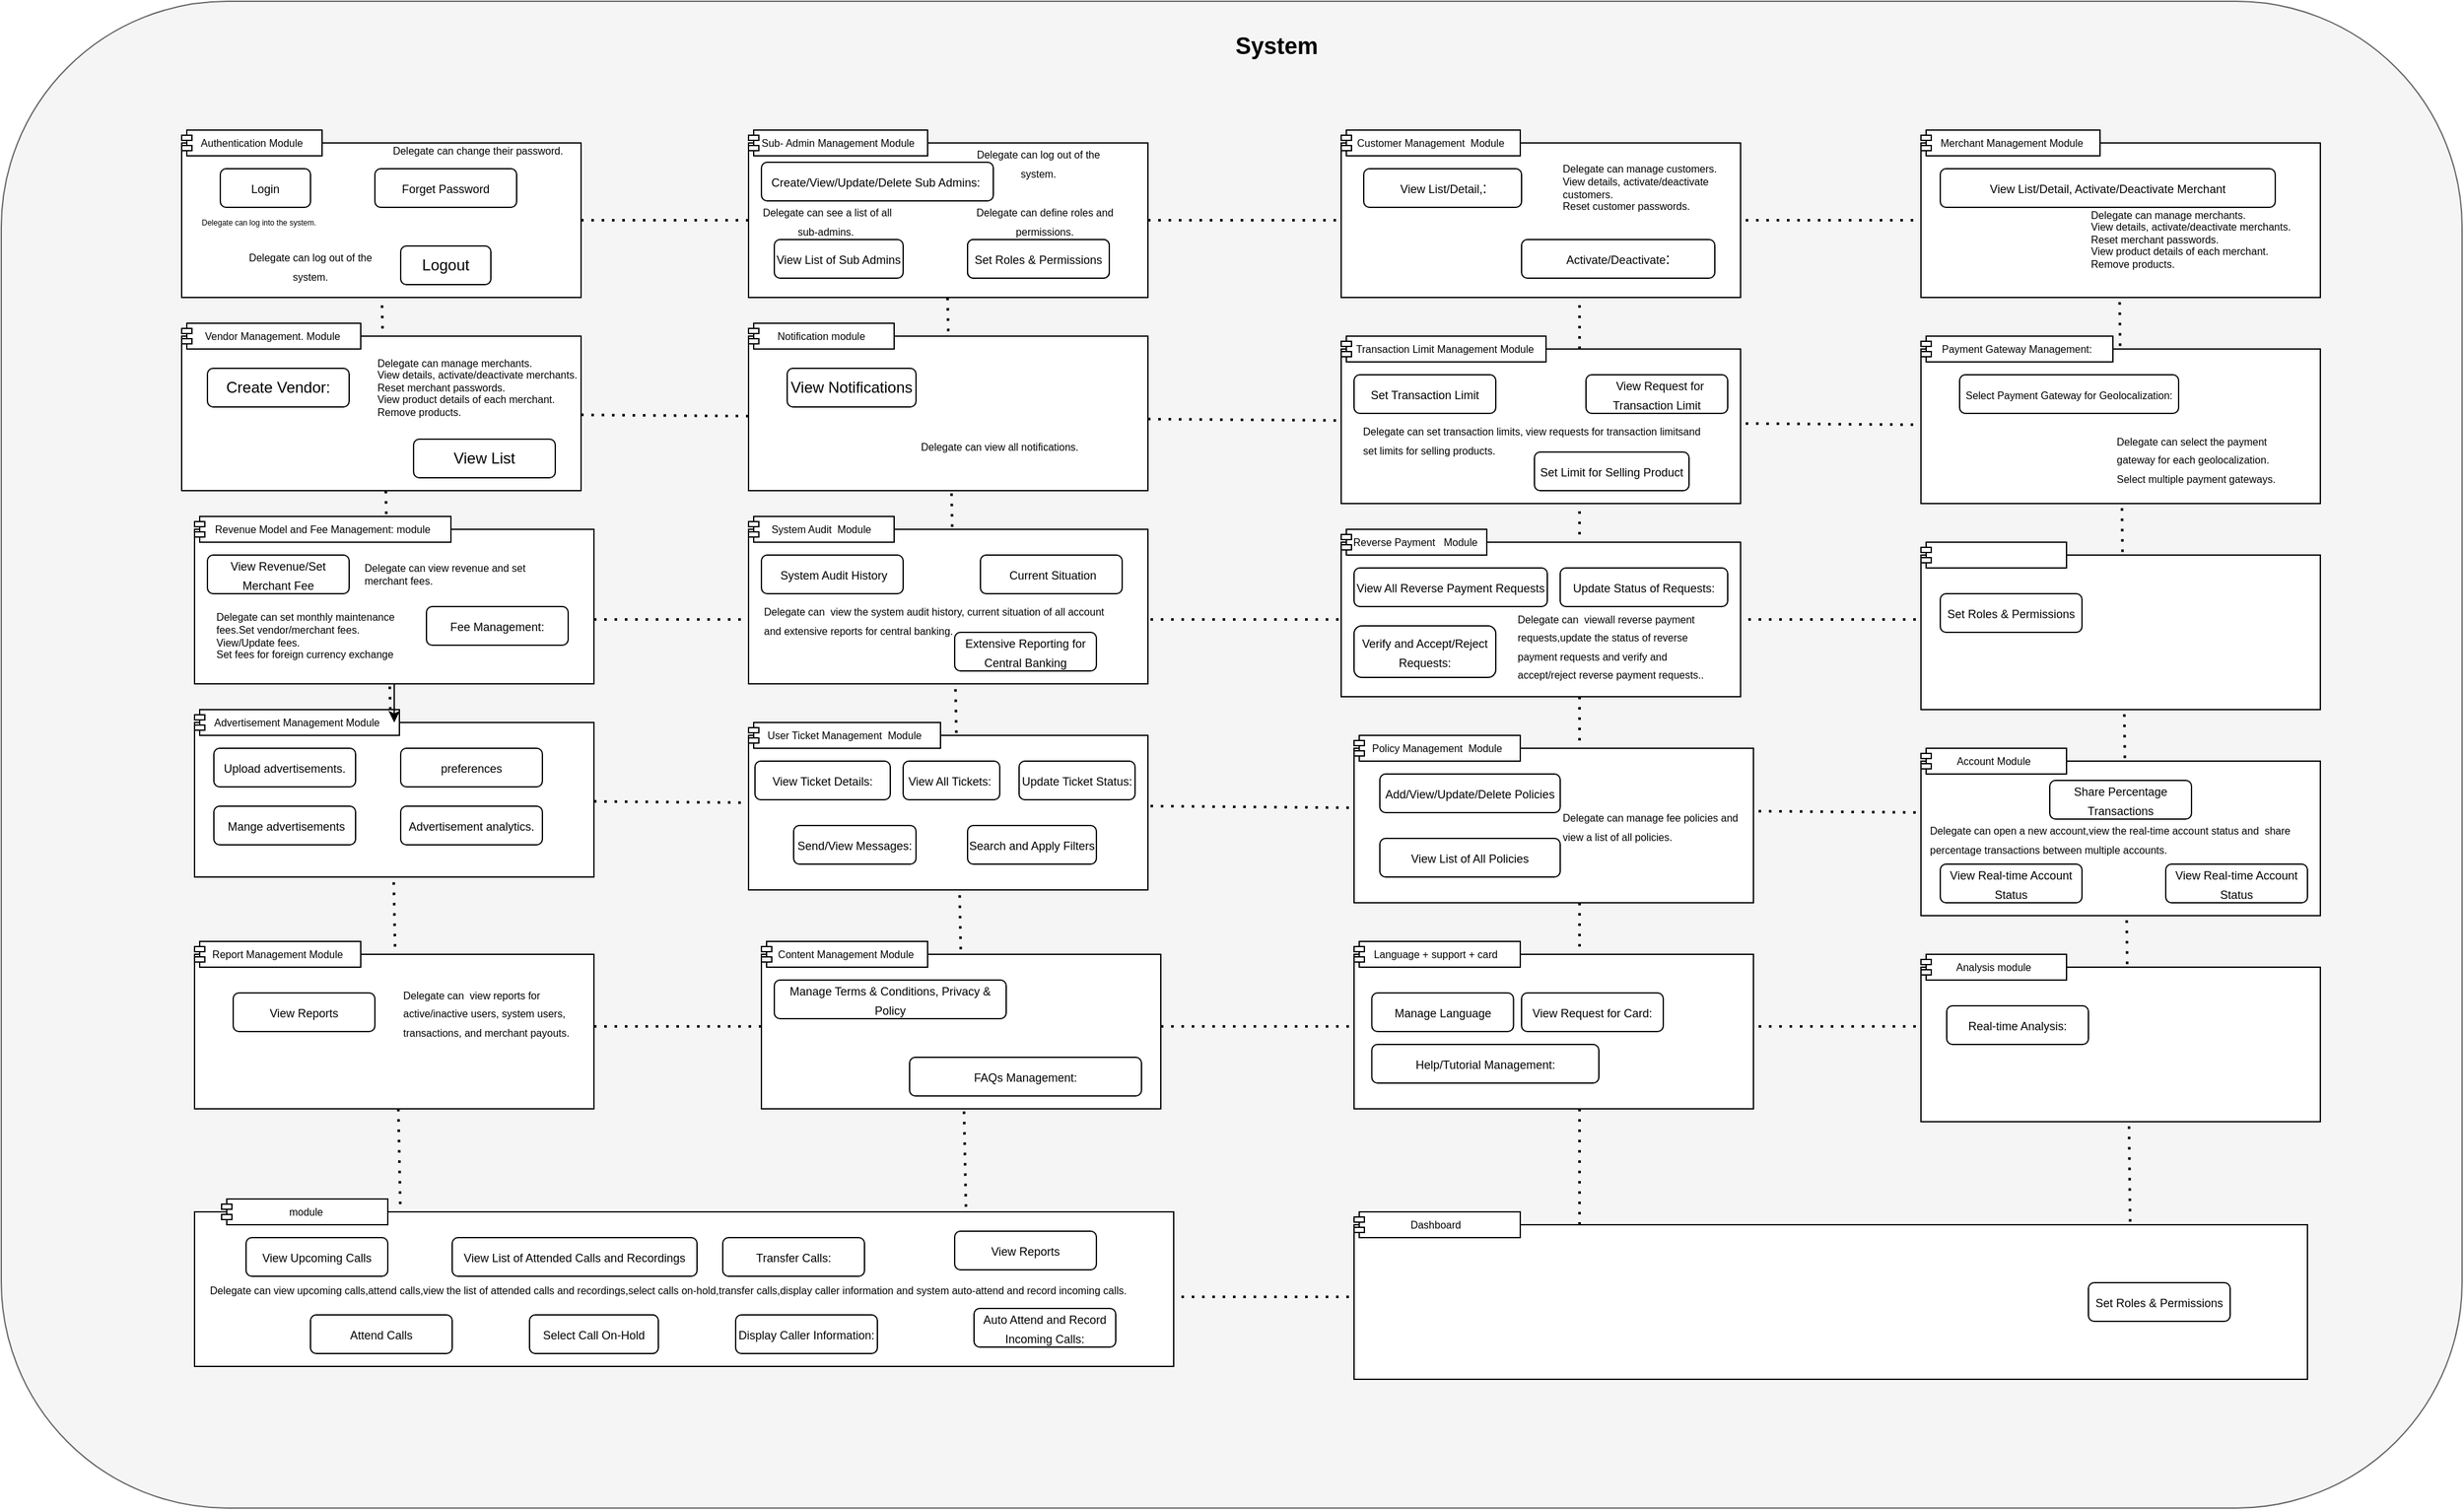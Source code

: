 <mxfile version="22.1.0" type="github">
  <diagram name="Page-1" id="IxKBDn9ICpdm7T-o7WNG">
    <mxGraphModel dx="1592" dy="980" grid="1" gridSize="10" guides="1" tooltips="1" connect="1" arrows="1" fold="1" page="1" pageScale="1" pageWidth="850" pageHeight="1100" math="0" shadow="0">
      <root>
        <mxCell id="0" />
        <mxCell id="1" parent="0" />
        <mxCell id="j8L632Rrw3CPoIvZLZqo-44" value="" style="html=1;dropTarget=0;whiteSpace=wrap;" vertex="1" parent="1">
          <mxGeometry x="180" y="250" width="310" height="120" as="geometry" />
        </mxCell>
        <mxCell id="j8L632Rrw3CPoIvZLZqo-45" value="jberb" style="shape=module;jettyWidth=8;jettyHeight=4;fontSize=8;" vertex="1" parent="j8L632Rrw3CPoIvZLZqo-44">
          <mxGeometry x="1" width="113" height="20" relative="1" as="geometry">
            <mxPoint x="-310" y="-10" as="offset" />
          </mxGeometry>
        </mxCell>
        <mxCell id="j8L632Rrw3CPoIvZLZqo-49" value="" style="rounded=1;whiteSpace=wrap;html=1;fillColor=#f5f5f5;fontColor=#333333;strokeColor=#666666;" vertex="1" parent="1">
          <mxGeometry x="100" y="140" width="1910" height="1170" as="geometry" />
        </mxCell>
        <mxCell id="j8L632Rrw3CPoIvZLZqo-98" value="&lt;font style=&quot;font-size: 18px;&quot;&gt;&lt;b&gt;System&lt;/b&gt;&lt;/font&gt;" style="text;html=1;strokeColor=none;fillColor=none;align=center;verticalAlign=middle;whiteSpace=wrap;rounded=0;" vertex="1" parent="1">
          <mxGeometry x="1060" y="160" width="60" height="30" as="geometry" />
        </mxCell>
        <mxCell id="j8L632Rrw3CPoIvZLZqo-106" value="" style="endArrow=none;dashed=1;html=1;dashPattern=1 3;strokeWidth=2;rounded=0;" edge="1" parent="1" source="j8L632Rrw3CPoIvZLZqo-64" target="j8L632Rrw3CPoIvZLZqo-90">
          <mxGeometry width="50" height="50" relative="1" as="geometry">
            <mxPoint x="1170" y="790" as="sourcePoint" />
            <mxPoint x="1220" y="740" as="targetPoint" />
          </mxGeometry>
        </mxCell>
        <mxCell id="j8L632Rrw3CPoIvZLZqo-108" value="" style="endArrow=none;dashed=1;html=1;dashPattern=1 3;strokeWidth=2;rounded=0;" edge="1" parent="1" source="j8L632Rrw3CPoIvZLZqo-50" target="j8L632Rrw3CPoIvZLZqo-80">
          <mxGeometry width="50" height="50" relative="1" as="geometry">
            <mxPoint x="1170" y="790" as="sourcePoint" />
            <mxPoint x="1220" y="740" as="targetPoint" />
          </mxGeometry>
        </mxCell>
        <mxCell id="j8L632Rrw3CPoIvZLZqo-80" value="" style="html=1;dropTarget=0;whiteSpace=wrap;" vertex="1" parent="1">
          <mxGeometry x="1590" y="250" width="310" height="120" as="geometry" />
        </mxCell>
        <mxCell id="j8L632Rrw3CPoIvZLZqo-81" value=" Merchant Management Module" style="shape=module;jettyWidth=8;jettyHeight=4;fontSize=8;" vertex="1" parent="j8L632Rrw3CPoIvZLZqo-80">
          <mxGeometry x="1" width="139" height="20" relative="1" as="geometry">
            <mxPoint x="-310" y="-10" as="offset" />
          </mxGeometry>
        </mxCell>
        <mxCell id="j8L632Rrw3CPoIvZLZqo-109" value="" style="endArrow=none;dashed=1;html=1;dashPattern=1 3;strokeWidth=2;rounded=0;" edge="1" parent="1">
          <mxGeometry width="50" height="50" relative="1" as="geometry">
            <mxPoint x="410" y="1090" as="sourcePoint" />
            <mxPoint x="395" y="350" as="targetPoint" />
          </mxGeometry>
        </mxCell>
        <mxCell id="j8L632Rrw3CPoIvZLZqo-50" value="" style="html=1;dropTarget=0;whiteSpace=wrap;" vertex="1" parent="1">
          <mxGeometry x="240" y="250" width="310" height="120" as="geometry" />
        </mxCell>
        <mxCell id="j8L632Rrw3CPoIvZLZqo-51" value="Authentication Module" style="shape=module;jettyWidth=8;jettyHeight=4;fontSize=8;fontStyle=0" vertex="1" parent="j8L632Rrw3CPoIvZLZqo-50">
          <mxGeometry x="1" width="109" height="20" relative="1" as="geometry">
            <mxPoint x="-310" y="-10" as="offset" />
          </mxGeometry>
        </mxCell>
        <mxCell id="j8L632Rrw3CPoIvZLZqo-64" value="" style="html=1;dropTarget=0;whiteSpace=wrap;" vertex="1" parent="1">
          <mxGeometry x="240" y="400" width="310" height="120" as="geometry" />
        </mxCell>
        <mxCell id="j8L632Rrw3CPoIvZLZqo-65" value=" Vendor Management. Module" style="shape=module;jettyWidth=8;jettyHeight=4;fontSize=8;" vertex="1" parent="j8L632Rrw3CPoIvZLZqo-64">
          <mxGeometry x="1" width="139" height="20" relative="1" as="geometry">
            <mxPoint x="-310" y="-10" as="offset" />
          </mxGeometry>
        </mxCell>
        <mxCell id="j8L632Rrw3CPoIvZLZqo-68" value="" style="html=1;dropTarget=0;whiteSpace=wrap;" vertex="1" parent="1">
          <mxGeometry x="250" y="700" width="310" height="120" as="geometry" />
        </mxCell>
        <mxCell id="j8L632Rrw3CPoIvZLZqo-69" value="Advertisement Management Module" style="shape=module;jettyWidth=8;jettyHeight=4;fontSize=8;" vertex="1" parent="j8L632Rrw3CPoIvZLZqo-68">
          <mxGeometry x="1" width="159" height="20" relative="1" as="geometry">
            <mxPoint x="-310" y="-10" as="offset" />
          </mxGeometry>
        </mxCell>
        <mxCell id="j8L632Rrw3CPoIvZLZqo-110" value="" style="endArrow=none;dashed=1;html=1;dashPattern=1 3;strokeWidth=2;rounded=0;" edge="1" parent="1">
          <mxGeometry width="50" height="50" relative="1" as="geometry">
            <mxPoint x="560" y="936" as="sourcePoint" />
            <mxPoint x="1600" y="936" as="targetPoint" />
          </mxGeometry>
        </mxCell>
        <mxCell id="j8L632Rrw3CPoIvZLZqo-111" value="" style="endArrow=none;dashed=1;html=1;dashPattern=1 3;strokeWidth=2;rounded=0;" edge="1" parent="1">
          <mxGeometry width="50" height="50" relative="1" as="geometry">
            <mxPoint x="560" y="620" as="sourcePoint" />
            <mxPoint x="1600" y="620" as="targetPoint" />
          </mxGeometry>
        </mxCell>
        <mxCell id="j8L632Rrw3CPoIvZLZqo-112" value="" style="endArrow=none;dashed=1;html=1;dashPattern=1 3;strokeWidth=2;rounded=0;" edge="1" parent="1" source="j8L632Rrw3CPoIvZLZqo-68">
          <mxGeometry width="50" height="50" relative="1" as="geometry">
            <mxPoint x="1110" y="940" as="sourcePoint" />
            <mxPoint x="1600" y="770" as="targetPoint" />
          </mxGeometry>
        </mxCell>
        <mxCell id="j8L632Rrw3CPoIvZLZqo-115" value="" style="endArrow=none;dashed=1;html=1;dashPattern=1 3;strokeWidth=2;rounded=0;exitX=0.484;exitY=0.417;exitDx=0;exitDy=0;exitPerimeter=0;" edge="1" parent="1">
          <mxGeometry width="50" height="50" relative="1" as="geometry">
            <mxPoint x="850.04" y="1140.04" as="sourcePoint" />
            <mxPoint x="834.17" y="355" as="targetPoint" />
          </mxGeometry>
        </mxCell>
        <mxCell id="j8L632Rrw3CPoIvZLZqo-116" value="" style="endArrow=none;dashed=1;html=1;dashPattern=1 3;strokeWidth=2;rounded=0;" edge="1" parent="1">
          <mxGeometry width="50" height="50" relative="1" as="geometry">
            <mxPoint x="1325" y="1090.0" as="sourcePoint" />
            <mxPoint x="1325" y="350" as="targetPoint" />
          </mxGeometry>
        </mxCell>
        <mxCell id="j8L632Rrw3CPoIvZLZqo-117" value="" style="endArrow=none;dashed=1;html=1;dashPattern=1 3;strokeWidth=2;rounded=0;exitX=0.814;exitY=-0.02;exitDx=0;exitDy=0;exitPerimeter=0;" edge="1" parent="1" source="j8L632Rrw3CPoIvZLZqo-130">
          <mxGeometry width="50" height="50" relative="1" as="geometry">
            <mxPoint x="1744.17" y="900" as="sourcePoint" />
            <mxPoint x="1744.17" y="370" as="targetPoint" />
          </mxGeometry>
        </mxCell>
        <mxCell id="j8L632Rrw3CPoIvZLZqo-92" value="" style="html=1;dropTarget=0;whiteSpace=wrap;" vertex="1" parent="1">
          <mxGeometry x="1590" y="570" width="310" height="120" as="geometry" />
        </mxCell>
        <mxCell id="j8L632Rrw3CPoIvZLZqo-93" value="" style="shape=module;jettyWidth=8;jettyHeight=4;fontSize=8;" vertex="1" parent="j8L632Rrw3CPoIvZLZqo-92">
          <mxGeometry x="1" width="113" height="20" relative="1" as="geometry">
            <mxPoint x="-310" y="-10" as="offset" />
          </mxGeometry>
        </mxCell>
        <mxCell id="j8L632Rrw3CPoIvZLZqo-90" value="" style="html=1;dropTarget=0;whiteSpace=wrap;" vertex="1" parent="1">
          <mxGeometry x="1590" y="410" width="310" height="120" as="geometry" />
        </mxCell>
        <mxCell id="j8L632Rrw3CPoIvZLZqo-91" value="Payment Gateway Management:" style="shape=module;jettyWidth=8;jettyHeight=4;fontSize=8;" vertex="1" parent="j8L632Rrw3CPoIvZLZqo-90">
          <mxGeometry x="1" width="149" height="20" relative="1" as="geometry">
            <mxPoint x="-310" y="-10" as="offset" />
          </mxGeometry>
        </mxCell>
        <mxCell id="j8L632Rrw3CPoIvZLZqo-94" value="" style="html=1;dropTarget=0;whiteSpace=wrap;" vertex="1" parent="1">
          <mxGeometry x="1590" y="730" width="310" height="120" as="geometry" />
        </mxCell>
        <mxCell id="j8L632Rrw3CPoIvZLZqo-95" value="Account Module" style="shape=module;jettyWidth=8;jettyHeight=4;fontSize=8;" vertex="1" parent="j8L632Rrw3CPoIvZLZqo-94">
          <mxGeometry x="1" width="113" height="20" relative="1" as="geometry">
            <mxPoint x="-310" y="-10" as="offset" />
          </mxGeometry>
        </mxCell>
        <mxCell id="j8L632Rrw3CPoIvZLZqo-96" value="" style="html=1;dropTarget=0;whiteSpace=wrap;" vertex="1" parent="1">
          <mxGeometry x="1590" y="890" width="310" height="120" as="geometry" />
        </mxCell>
        <mxCell id="j8L632Rrw3CPoIvZLZqo-97" value="Analysis module" style="shape=module;jettyWidth=8;jettyHeight=4;fontSize=8;" vertex="1" parent="j8L632Rrw3CPoIvZLZqo-96">
          <mxGeometry x="1" width="113" height="20" relative="1" as="geometry">
            <mxPoint x="-310" y="-10" as="offset" />
          </mxGeometry>
        </mxCell>
        <mxCell id="j8L632Rrw3CPoIvZLZqo-86" value="" style="html=1;dropTarget=0;whiteSpace=wrap;" vertex="1" parent="1">
          <mxGeometry x="1150" y="720" width="310" height="120" as="geometry" />
        </mxCell>
        <mxCell id="j8L632Rrw3CPoIvZLZqo-87" value="Policy Management  Module" style="shape=module;jettyWidth=8;jettyHeight=4;fontSize=8;" vertex="1" parent="j8L632Rrw3CPoIvZLZqo-86">
          <mxGeometry x="1" width="129" height="20" relative="1" as="geometry">
            <mxPoint x="-310" y="-10" as="offset" />
          </mxGeometry>
        </mxCell>
        <mxCell id="j8L632Rrw3CPoIvZLZqo-66" value="" style="html=1;dropTarget=0;whiteSpace=wrap;" vertex="1" parent="1">
          <mxGeometry x="1140" y="560" width="310" height="120" as="geometry" />
        </mxCell>
        <mxCell id="j8L632Rrw3CPoIvZLZqo-67" value=" Reverse Payment   Module" style="shape=module;jettyWidth=8;jettyHeight=4;fontSize=8;" vertex="1" parent="j8L632Rrw3CPoIvZLZqo-66">
          <mxGeometry x="1" width="113" height="20" relative="1" as="geometry">
            <mxPoint x="-310" y="-10" as="offset" />
          </mxGeometry>
        </mxCell>
        <mxCell id="j8L632Rrw3CPoIvZLZqo-82" value="" style="html=1;dropTarget=0;whiteSpace=wrap;" vertex="1" parent="1">
          <mxGeometry x="1140" y="410" width="310" height="120" as="geometry" />
        </mxCell>
        <mxCell id="j8L632Rrw3CPoIvZLZqo-83" value=" Transaction Limit Management Module" style="shape=module;jettyWidth=8;jettyHeight=4;fontSize=8;" vertex="1" parent="j8L632Rrw3CPoIvZLZqo-82">
          <mxGeometry x="1" width="159" height="20" relative="1" as="geometry">
            <mxPoint x="-310" y="-10" as="offset" />
          </mxGeometry>
        </mxCell>
        <mxCell id="j8L632Rrw3CPoIvZLZqo-72" value="" style="html=1;dropTarget=0;whiteSpace=wrap;" vertex="1" parent="1">
          <mxGeometry x="1140" y="250" width="310" height="120" as="geometry" />
        </mxCell>
        <mxCell id="j8L632Rrw3CPoIvZLZqo-73" value="Customer Management  Module" style="shape=module;jettyWidth=8;jettyHeight=4;fontSize=8;" vertex="1" parent="j8L632Rrw3CPoIvZLZqo-72">
          <mxGeometry x="1" width="139" height="20" relative="1" as="geometry">
            <mxPoint x="-310" y="-10" as="offset" />
          </mxGeometry>
        </mxCell>
        <mxCell id="j8L632Rrw3CPoIvZLZqo-74" value="" style="html=1;dropTarget=0;whiteSpace=wrap;" vertex="1" parent="1">
          <mxGeometry x="680" y="400" width="310" height="120" as="geometry" />
        </mxCell>
        <mxCell id="j8L632Rrw3CPoIvZLZqo-75" value="Notification module" style="shape=module;jettyWidth=8;jettyHeight=4;fontSize=8;" vertex="1" parent="j8L632Rrw3CPoIvZLZqo-74">
          <mxGeometry x="1" width="113" height="20" relative="1" as="geometry">
            <mxPoint x="-310" y="-10" as="offset" />
          </mxGeometry>
        </mxCell>
        <mxCell id="j8L632Rrw3CPoIvZLZqo-76" value="" style="html=1;dropTarget=0;whiteSpace=wrap;" vertex="1" parent="1">
          <mxGeometry x="680" y="250" width="310" height="120" as="geometry" />
        </mxCell>
        <mxCell id="j8L632Rrw3CPoIvZLZqo-77" value="Sub- Admin Management Module" style="shape=module;jettyWidth=8;jettyHeight=4;fontSize=8;fontStyle=0" vertex="1" parent="j8L632Rrw3CPoIvZLZqo-76">
          <mxGeometry x="1" width="139" height="20" relative="1" as="geometry">
            <mxPoint x="-310" y="-10" as="offset" />
          </mxGeometry>
        </mxCell>
        <mxCell id="j8L632Rrw3CPoIvZLZqo-60" value="" style="html=1;dropTarget=0;whiteSpace=wrap;" vertex="1" parent="1">
          <mxGeometry x="680" y="550" width="310" height="120" as="geometry" />
        </mxCell>
        <mxCell id="j8L632Rrw3CPoIvZLZqo-61" value="System Audit  Module" style="shape=module;jettyWidth=8;jettyHeight=4;fontSize=8;" vertex="1" parent="j8L632Rrw3CPoIvZLZqo-60">
          <mxGeometry x="1" width="113" height="20" relative="1" as="geometry">
            <mxPoint x="-310" y="-10" as="offset" />
          </mxGeometry>
        </mxCell>
        <mxCell id="j8L632Rrw3CPoIvZLZqo-58" value="" style="html=1;dropTarget=0;whiteSpace=wrap;" vertex="1" parent="1">
          <mxGeometry x="680" y="710" width="310" height="120" as="geometry" />
        </mxCell>
        <mxCell id="j8L632Rrw3CPoIvZLZqo-59" value="User Ticket Management  Module" style="shape=module;jettyWidth=8;jettyHeight=4;fontSize=8;" vertex="1" parent="j8L632Rrw3CPoIvZLZqo-58">
          <mxGeometry x="1" width="149" height="20" relative="1" as="geometry">
            <mxPoint x="-310" y="-10" as="offset" />
          </mxGeometry>
        </mxCell>
        <mxCell id="j8L632Rrw3CPoIvZLZqo-62" value="" style="html=1;dropTarget=0;whiteSpace=wrap;" vertex="1" parent="1">
          <mxGeometry x="690" y="880" width="310" height="120" as="geometry" />
        </mxCell>
        <mxCell id="j8L632Rrw3CPoIvZLZqo-63" value=" Content Management Module" style="shape=module;jettyWidth=8;jettyHeight=4;fontSize=8;" vertex="1" parent="j8L632Rrw3CPoIvZLZqo-62">
          <mxGeometry x="1" width="129" height="20" relative="1" as="geometry">
            <mxPoint x="-310" y="-10" as="offset" />
          </mxGeometry>
        </mxCell>
        <mxCell id="j8L632Rrw3CPoIvZLZqo-123" value="" style="edgeStyle=orthogonalEdgeStyle;rounded=0;orthogonalLoop=1;jettySize=auto;html=1;" edge="1" parent="1" source="j8L632Rrw3CPoIvZLZqo-118" target="j8L632Rrw3CPoIvZLZqo-68">
          <mxGeometry relative="1" as="geometry" />
        </mxCell>
        <mxCell id="j8L632Rrw3CPoIvZLZqo-118" value="" style="html=1;dropTarget=0;whiteSpace=wrap;" vertex="1" parent="1">
          <mxGeometry x="250" y="550" width="310" height="120" as="geometry" />
        </mxCell>
        <mxCell id="j8L632Rrw3CPoIvZLZqo-119" value="Revenue Model and Fee Management: module" style="shape=module;jettyWidth=8;jettyHeight=4;fontSize=8;" vertex="1" parent="j8L632Rrw3CPoIvZLZqo-118">
          <mxGeometry x="1" width="199" height="20" relative="1" as="geometry">
            <mxPoint x="-310" y="-10" as="offset" />
          </mxGeometry>
        </mxCell>
        <mxCell id="j8L632Rrw3CPoIvZLZqo-70" value="" style="html=1;dropTarget=0;whiteSpace=wrap;" vertex="1" parent="1">
          <mxGeometry x="250" y="880" width="310" height="120" as="geometry" />
        </mxCell>
        <mxCell id="j8L632Rrw3CPoIvZLZqo-71" value="Report Management Module" style="shape=module;jettyWidth=8;jettyHeight=4;fontSize=8;" vertex="1" parent="j8L632Rrw3CPoIvZLZqo-70">
          <mxGeometry x="1" width="129" height="20" relative="1" as="geometry">
            <mxPoint x="-310" y="-10" as="offset" />
          </mxGeometry>
        </mxCell>
        <mxCell id="j8L632Rrw3CPoIvZLZqo-88" value="" style="html=1;dropTarget=0;whiteSpace=wrap;" vertex="1" parent="1">
          <mxGeometry x="1150" y="880" width="310" height="120" as="geometry" />
        </mxCell>
        <mxCell id="j8L632Rrw3CPoIvZLZqo-89" value="Language + support + card " style="shape=module;jettyWidth=8;jettyHeight=4;fontSize=8;" vertex="1" parent="j8L632Rrw3CPoIvZLZqo-88">
          <mxGeometry x="1" width="129" height="20" relative="1" as="geometry">
            <mxPoint x="-310" y="-10" as="offset" />
          </mxGeometry>
        </mxCell>
        <mxCell id="j8L632Rrw3CPoIvZLZqo-134" value="" style="endArrow=none;dashed=1;html=1;dashPattern=1 3;strokeWidth=2;rounded=0;" edge="1" parent="1">
          <mxGeometry width="50" height="50" relative="1" as="geometry">
            <mxPoint x="560" y="1146" as="sourcePoint" />
            <mxPoint x="1600" y="1146" as="targetPoint" />
          </mxGeometry>
        </mxCell>
        <mxCell id="j8L632Rrw3CPoIvZLZqo-124" value="" style="html=1;dropTarget=0;whiteSpace=wrap;" vertex="1" parent="1">
          <mxGeometry x="250" y="1080" width="760" height="120" as="geometry" />
        </mxCell>
        <mxCell id="j8L632Rrw3CPoIvZLZqo-125" value=" module" style="shape=module;jettyWidth=8;jettyHeight=4;fontSize=8;" vertex="1" parent="j8L632Rrw3CPoIvZLZqo-124">
          <mxGeometry x="1" width="129" height="20" relative="1" as="geometry">
            <mxPoint x="-739" y="-10" as="offset" />
          </mxGeometry>
        </mxCell>
        <mxCell id="j8L632Rrw3CPoIvZLZqo-130" value="" style="html=1;dropTarget=0;whiteSpace=wrap;" vertex="1" parent="1">
          <mxGeometry x="1150" y="1090" width="740" height="120" as="geometry" />
        </mxCell>
        <mxCell id="j8L632Rrw3CPoIvZLZqo-131" value="Dashboard " style="shape=module;jettyWidth=8;jettyHeight=4;fontSize=8;" vertex="1" parent="j8L632Rrw3CPoIvZLZqo-130">
          <mxGeometry x="1" width="129" height="20" relative="1" as="geometry">
            <mxPoint x="-740" y="-10" as="offset" />
          </mxGeometry>
        </mxCell>
        <mxCell id="j8L632Rrw3CPoIvZLZqo-142" value="&lt;font style=&quot;font-size: 9px;&quot;&gt;Login&lt;/font&gt;" style="rounded=1;whiteSpace=wrap;html=1;" vertex="1" parent="1">
          <mxGeometry x="270" y="270" width="70" height="30" as="geometry" />
        </mxCell>
        <mxCell id="j8L632Rrw3CPoIvZLZqo-143" value="Logout" style="rounded=1;whiteSpace=wrap;html=1;" vertex="1" parent="1">
          <mxGeometry x="410" y="330" width="70" height="30" as="geometry" />
        </mxCell>
        <mxCell id="j8L632Rrw3CPoIvZLZqo-144" value="&lt;font style=&quot;font-size: 9px;&quot;&gt;Forget Password&lt;/font&gt;" style="rounded=1;whiteSpace=wrap;html=1;" vertex="1" parent="1">
          <mxGeometry x="390" y="270" width="110" height="30" as="geometry" />
        </mxCell>
        <mxCell id="j8L632Rrw3CPoIvZLZqo-149" value="&lt;font style=&quot;font-size: 6px;&quot;&gt;Delegate&amp;nbsp;can log into the system.&lt;/font&gt;" style="text;html=1;strokeColor=none;fillColor=none;align=center;verticalAlign=middle;whiteSpace=wrap;rounded=0;" vertex="1" parent="1">
          <mxGeometry x="240" y="295" width="120" height="30" as="geometry" />
        </mxCell>
        <mxCell id="j8L632Rrw3CPoIvZLZqo-150" value="&lt;font style=&quot;font-size: 8px;&quot;&gt;Delegate&amp;nbsp;can change their password.&lt;/font&gt;" style="text;html=1;strokeColor=none;fillColor=none;align=center;verticalAlign=middle;whiteSpace=wrap;rounded=0;" vertex="1" parent="1">
          <mxGeometry x="400" y="240" width="140" height="30" as="geometry" />
        </mxCell>
        <mxCell id="j8L632Rrw3CPoIvZLZqo-151" value="&lt;font style=&quot;font-size: 8px;&quot;&gt;Delegate&amp;nbsp;can log out of the system.&lt;/font&gt;" style="text;html=1;strokeColor=none;fillColor=none;align=center;verticalAlign=middle;whiteSpace=wrap;rounded=0;" vertex="1" parent="1">
          <mxGeometry x="280" y="330" width="120" height="30" as="geometry" />
        </mxCell>
        <mxCell id="j8L632Rrw3CPoIvZLZqo-157" value="&lt;font style=&quot;font-size: 9px;&quot;&gt;Create/View/Update/Delete Sub Admins:&amp;nbsp;&lt;/font&gt;" style="rounded=1;whiteSpace=wrap;html=1;" vertex="1" parent="1">
          <mxGeometry x="690" y="265" width="180" height="30" as="geometry" />
        </mxCell>
        <mxCell id="j8L632Rrw3CPoIvZLZqo-158" value="&lt;font style=&quot;font-size: 9px;&quot;&gt;Set Roles &amp;amp; Permissions&lt;/font&gt;" style="rounded=1;whiteSpace=wrap;html=1;" vertex="1" parent="1">
          <mxGeometry x="850" y="325" width="110" height="30" as="geometry" />
        </mxCell>
        <mxCell id="j8L632Rrw3CPoIvZLZqo-161" value="&lt;font style=&quot;font-size: 9px;&quot;&gt;View List of Sub Admins&lt;/font&gt;" style="rounded=1;whiteSpace=wrap;html=1;" vertex="1" parent="1">
          <mxGeometry x="700" y="325" width="100" height="30" as="geometry" />
        </mxCell>
        <mxCell id="j8L632Rrw3CPoIvZLZqo-164" value="&lt;font style=&quot;font-size: 8px;&quot;&gt;Delegate&amp;nbsp;can log out of the system.&lt;/font&gt;" style="text;html=1;strokeColor=none;fillColor=none;align=center;verticalAlign=middle;whiteSpace=wrap;rounded=0;" vertex="1" parent="1">
          <mxGeometry x="845" y="250" width="120" height="30" as="geometry" />
        </mxCell>
        <mxCell id="j8L632Rrw3CPoIvZLZqo-165" value="&lt;font style=&quot;font-size: 8px;&quot;&gt;Delegate&amp;nbsp;can define roles and permissions.&lt;/font&gt;" style="text;html=1;strokeColor=none;fillColor=none;align=center;verticalAlign=middle;whiteSpace=wrap;rounded=0;" vertex="1" parent="1">
          <mxGeometry x="850" y="295" width="120" height="30" as="geometry" />
        </mxCell>
        <mxCell id="j8L632Rrw3CPoIvZLZqo-166" value="&lt;font style=&quot;font-size: 8px;&quot;&gt;&amp;nbsp;Delegate can see a list of all sub-admins.&lt;/font&gt;" style="text;html=1;strokeColor=none;fillColor=none;align=center;verticalAlign=middle;whiteSpace=wrap;rounded=0;" vertex="1" parent="1">
          <mxGeometry x="680" y="295" width="120" height="30" as="geometry" />
        </mxCell>
        <mxCell id="j8L632Rrw3CPoIvZLZqo-167" value="&lt;font style=&quot;font-size: 9px;&quot;&gt;View List/Detail,&lt;/font&gt;:" style="rounded=1;whiteSpace=wrap;html=1;" vertex="1" parent="1">
          <mxGeometry x="1157.5" y="270" width="122.5" height="30" as="geometry" />
        </mxCell>
        <mxCell id="j8L632Rrw3CPoIvZLZqo-168" value="&lt;div style=&quot;font-size: 8px;&quot;&gt;&lt;font style=&quot;font-size: 8px;&quot;&gt;Delegate can manage customers.&lt;/font&gt;&lt;/div&gt;&lt;div style=&quot;font-size: 8px;&quot;&gt;&lt;font style=&quot;font-size: 8px;&quot;&gt;View details, activate/deactivate customers.&lt;/font&gt;&lt;/div&gt;&lt;div style=&quot;font-size: 8px;&quot;&gt;&lt;span style=&quot;background-color: initial;&quot;&gt;&lt;font style=&quot;font-size: 8px;&quot;&gt;Reset customer passwords.&lt;/font&gt;&lt;/span&gt;&lt;/div&gt;" style="text;html=1;strokeColor=none;fillColor=none;align=left;verticalAlign=middle;whiteSpace=wrap;rounded=0;" vertex="1" parent="1">
          <mxGeometry x="1310" y="255" width="130" height="60" as="geometry" />
        </mxCell>
        <mxCell id="j8L632Rrw3CPoIvZLZqo-169" value="&lt;font style=&quot;font-size: 9px;&quot;&gt;Set Roles &amp;amp; Permissions&lt;/font&gt;" style="rounded=1;whiteSpace=wrap;html=1;" vertex="1" parent="1">
          <mxGeometry x="1605" y="600" width="110" height="30" as="geometry" />
        </mxCell>
        <mxCell id="j8L632Rrw3CPoIvZLZqo-171" value="&lt;font style=&quot;font-size: 9px;&quot;&gt;Verify and Accept/Reject Requests:&lt;/font&gt;" style="rounded=1;whiteSpace=wrap;html=1;" vertex="1" parent="1">
          <mxGeometry x="1150" y="625" width="110" height="40" as="geometry" />
        </mxCell>
        <mxCell id="j8L632Rrw3CPoIvZLZqo-172" value="View List" style="rounded=1;whiteSpace=wrap;html=1;" vertex="1" parent="1">
          <mxGeometry x="420" y="480" width="110" height="30" as="geometry" />
        </mxCell>
        <mxCell id="j8L632Rrw3CPoIvZLZqo-173" value="&lt;font style=&quot;font-size: 9px;&quot;&gt;Extensive Reporting for Central Banking&lt;/font&gt;" style="rounded=1;whiteSpace=wrap;html=1;" vertex="1" parent="1">
          <mxGeometry x="840" y="630" width="110" height="30" as="geometry" />
        </mxCell>
        <mxCell id="j8L632Rrw3CPoIvZLZqo-175" value="&lt;font style=&quot;font-size: 9px;&quot;&gt;&amp;nbsp; View Request for Transaction Limit&lt;/font&gt;" style="rounded=1;whiteSpace=wrap;html=1;" vertex="1" parent="1">
          <mxGeometry x="1330" y="430" width="110" height="30" as="geometry" />
        </mxCell>
        <mxCell id="j8L632Rrw3CPoIvZLZqo-176" value="&lt;font style=&quot;font-size: 8px;&quot;&gt;Select Payment Gateway for Geolocalization:&lt;/font&gt;" style="rounded=1;whiteSpace=wrap;html=1;" vertex="1" parent="1">
          <mxGeometry x="1620" y="430" width="170" height="30" as="geometry" />
        </mxCell>
        <mxCell id="j8L632Rrw3CPoIvZLZqo-177" value="&lt;font style=&quot;font-size: 9px;&quot;&gt;View List/Detail, Activate/Deactivate Merchant&lt;/font&gt;" style="rounded=1;whiteSpace=wrap;html=1;" vertex="1" parent="1">
          <mxGeometry x="1605" y="270" width="260" height="30" as="geometry" />
        </mxCell>
        <mxCell id="j8L632Rrw3CPoIvZLZqo-181" value="&lt;font style=&quot;font-size: 9px;&quot;&gt;Set Roles &amp;amp; Permissions&lt;/font&gt;" style="rounded=1;whiteSpace=wrap;html=1;" vertex="1" parent="1">
          <mxGeometry x="850" y="325" width="110" height="30" as="geometry" />
        </mxCell>
        <mxCell id="j8L632Rrw3CPoIvZLZqo-182" value="&lt;font style=&quot;font-size: 9px;&quot;&gt;Manage Terms &amp;amp; Conditions, Privacy &amp;amp; Policy&lt;/font&gt;" style="rounded=1;whiteSpace=wrap;html=1;" vertex="1" parent="1">
          <mxGeometry x="700" y="900" width="180" height="30" as="geometry" />
        </mxCell>
        <mxCell id="j8L632Rrw3CPoIvZLZqo-183" value="&lt;font style=&quot;font-size: 9px;&quot;&gt;View Reports&lt;/font&gt;" style="rounded=1;whiteSpace=wrap;html=1;" vertex="1" parent="1">
          <mxGeometry x="280" y="910" width="110" height="30" as="geometry" />
        </mxCell>
        <mxCell id="j8L632Rrw3CPoIvZLZqo-184" value="&lt;font style=&quot;font-size: 9px;&quot;&gt;Upload advertisements.&lt;/font&gt;" style="rounded=1;whiteSpace=wrap;html=1;" vertex="1" parent="1">
          <mxGeometry x="265" y="720" width="110" height="30" as="geometry" />
        </mxCell>
        <mxCell id="j8L632Rrw3CPoIvZLZqo-185" value="&lt;font style=&quot;font-size: 9px;&quot;&gt;View Ticket Details:&lt;/font&gt;" style="rounded=1;whiteSpace=wrap;html=1;" vertex="1" parent="1">
          <mxGeometry x="685" y="730" width="105" height="30" as="geometry" />
        </mxCell>
        <mxCell id="j8L632Rrw3CPoIvZLZqo-186" value="&lt;font style=&quot;font-size: 9px;&quot;&gt;View Revenue/Set Merchant Fee&lt;/font&gt;" style="rounded=1;whiteSpace=wrap;html=1;" vertex="1" parent="1">
          <mxGeometry x="260" y="570" width="110" height="30" as="geometry" />
        </mxCell>
        <mxCell id="j8L632Rrw3CPoIvZLZqo-201" value="&lt;font style=&quot;font-size: 9px;&quot;&gt;Real-time Analysis:&lt;/font&gt;" style="rounded=1;whiteSpace=wrap;html=1;" vertex="1" parent="1">
          <mxGeometry x="1610" y="920" width="110" height="30" as="geometry" />
        </mxCell>
        <mxCell id="j8L632Rrw3CPoIvZLZqo-202" value="&lt;font style=&quot;font-size: 9px;&quot;&gt;Manage Language&lt;/font&gt;" style="rounded=1;whiteSpace=wrap;html=1;" vertex="1" parent="1">
          <mxGeometry x="1163.75" y="910" width="110" height="30" as="geometry" />
        </mxCell>
        <mxCell id="j8L632Rrw3CPoIvZLZqo-208" value="&lt;font style=&quot;font-size: 9px;&quot;&gt;Set Roles &amp;amp; Permissions&lt;/font&gt;" style="rounded=1;whiteSpace=wrap;html=1;" vertex="1" parent="1">
          <mxGeometry x="1720" y="1135" width="110" height="30" as="geometry" />
        </mxCell>
        <mxCell id="j8L632Rrw3CPoIvZLZqo-209" value="&lt;div style=&quot;font-size: 8px;&quot;&gt;&lt;div&gt;Delegate can manage merchants.&lt;/div&gt;&lt;div&gt;View details, activate/deactivate merchants.&lt;/div&gt;&lt;div&gt;Reset merchant passwords.&lt;/div&gt;&lt;div&gt;View product details of each merchant.&lt;/div&gt;&lt;div&gt;Remove products.&lt;/div&gt;&lt;/div&gt;" style="text;html=1;strokeColor=none;fillColor=none;align=left;verticalAlign=middle;whiteSpace=wrap;rounded=0;" vertex="1" parent="1">
          <mxGeometry x="1720" y="295" width="160" height="60" as="geometry" />
        </mxCell>
        <mxCell id="j8L632Rrw3CPoIvZLZqo-211" value="Create Vendor:" style="rounded=1;whiteSpace=wrap;html=1;" vertex="1" parent="1">
          <mxGeometry x="260" y="425" width="110" height="30" as="geometry" />
        </mxCell>
        <mxCell id="j8L632Rrw3CPoIvZLZqo-213" value="&lt;font style=&quot;font-size: 9px;&quot;&gt;Activate/Deactivate&lt;/font&gt;:" style="rounded=1;whiteSpace=wrap;html=1;" vertex="1" parent="1">
          <mxGeometry x="1280" y="325" width="150" height="30" as="geometry" />
        </mxCell>
        <mxCell id="j8L632Rrw3CPoIvZLZqo-214" value="&lt;div style=&quot;font-size: 8px;&quot;&gt;&lt;div style=&quot;&quot;&gt;&lt;div style=&quot;border-color: var(--border-color);&quot;&gt;Delegate can manage merchants.&lt;/div&gt;&lt;div style=&quot;border-color: var(--border-color);&quot;&gt;View details, activate/deactivate merchants.&lt;/div&gt;&lt;div style=&quot;border-color: var(--border-color);&quot;&gt;Reset merchant passwords.&lt;/div&gt;&lt;div style=&quot;border-color: var(--border-color);&quot;&gt;View product details of each merchant.&lt;/div&gt;&lt;div style=&quot;border-color: var(--border-color);&quot;&gt;Remove products.&lt;/div&gt;&lt;/div&gt;&lt;/div&gt;" style="text;html=1;strokeColor=none;fillColor=none;align=left;verticalAlign=middle;whiteSpace=wrap;rounded=0;" vertex="1" parent="1">
          <mxGeometry x="390" y="410" width="160" height="60" as="geometry" />
        </mxCell>
        <mxCell id="j8L632Rrw3CPoIvZLZqo-216" value="View Notifications" style="rounded=1;whiteSpace=wrap;html=1;" vertex="1" parent="1">
          <mxGeometry x="710" y="425" width="100" height="30" as="geometry" />
        </mxCell>
        <mxCell id="j8L632Rrw3CPoIvZLZqo-217" value="&lt;font style=&quot;font-size: 8px;&quot;&gt;Delegate can view all notifications.&lt;/font&gt;" style="text;html=1;strokeColor=none;fillColor=none;align=center;verticalAlign=middle;whiteSpace=wrap;rounded=0;" vertex="1" parent="1">
          <mxGeometry x="790" y="470" width="170" height="30" as="geometry" />
        </mxCell>
        <mxCell id="j8L632Rrw3CPoIvZLZqo-218" value="&lt;font style=&quot;font-size: 9px;&quot;&gt;Set Limit for Selling Product&lt;/font&gt;" style="rounded=1;whiteSpace=wrap;html=1;" vertex="1" parent="1">
          <mxGeometry x="1290" y="490" width="120" height="30" as="geometry" />
        </mxCell>
        <mxCell id="j8L632Rrw3CPoIvZLZqo-219" value="&lt;font style=&quot;font-size: 9px;&quot;&gt;Set Transaction Limit&lt;/font&gt;" style="rounded=1;whiteSpace=wrap;html=1;" vertex="1" parent="1">
          <mxGeometry x="1150" y="430" width="110" height="30" as="geometry" />
        </mxCell>
        <mxCell id="j8L632Rrw3CPoIvZLZqo-220" value="&lt;div style=&quot;font-size: 8px;&quot;&gt;&lt;/div&gt;&lt;font style=&quot;font-size: 8px;&quot;&gt;Delegate can set transaction limits, view requests for transaction limitsand set limits for selling products.&lt;/font&gt;" style="text;html=1;strokeColor=none;fillColor=none;align=left;verticalAlign=middle;whiteSpace=wrap;rounded=0;" vertex="1" parent="1">
          <mxGeometry x="1155" y="450" width="270" height="60" as="geometry" />
        </mxCell>
        <mxCell id="j8L632Rrw3CPoIvZLZqo-221" value="&lt;div style=&quot;font-size: 8px;&quot;&gt;&lt;/div&gt;&lt;font style=&quot;font-size: 8px;&quot;&gt;Delegate&amp;nbsp;can select the payment gateway for each geolocalization. Select multiple payment gateways.&lt;/font&gt;" style="text;html=1;strokeColor=none;fillColor=none;align=left;verticalAlign=middle;whiteSpace=wrap;rounded=0;" vertex="1" parent="1">
          <mxGeometry x="1740" y="465" width="140" height="60" as="geometry" />
        </mxCell>
        <mxCell id="j8L632Rrw3CPoIvZLZqo-222" value="&lt;font style=&quot;font-size: 9px;&quot;&gt;&amp;nbsp;System Audit History&lt;/font&gt;" style="rounded=1;whiteSpace=wrap;html=1;" vertex="1" parent="1">
          <mxGeometry x="690" y="570" width="110" height="30" as="geometry" />
        </mxCell>
        <mxCell id="j8L632Rrw3CPoIvZLZqo-223" value="&lt;font style=&quot;font-size: 9px;&quot;&gt;&amp;nbsp;Current Situation&lt;/font&gt;" style="rounded=1;whiteSpace=wrap;html=1;" vertex="1" parent="1">
          <mxGeometry x="860" y="570" width="110" height="30" as="geometry" />
        </mxCell>
        <mxCell id="j8L632Rrw3CPoIvZLZqo-225" value="&lt;div style=&quot;font-size: 8px;&quot;&gt;&lt;/div&gt;&lt;font style=&quot;font-size: 8px;&quot;&gt;Delegate can&amp;nbsp;&amp;nbsp;view the system audit history,&amp;nbsp;current situation of all account and&amp;nbsp;extensive reports for central banking.&lt;/font&gt;" style="text;html=1;strokeColor=none;fillColor=none;align=left;verticalAlign=middle;whiteSpace=wrap;rounded=0;" vertex="1" parent="1">
          <mxGeometry x="690" y="590" width="270" height="60" as="geometry" />
        </mxCell>
        <mxCell id="j8L632Rrw3CPoIvZLZqo-227" value="&lt;font style=&quot;font-size: 9px;&quot;&gt;View All Reverse Payment Requests&lt;/font&gt;" style="rounded=1;whiteSpace=wrap;html=1;" vertex="1" parent="1">
          <mxGeometry x="1150" y="580" width="150" height="30" as="geometry" />
        </mxCell>
        <mxCell id="j8L632Rrw3CPoIvZLZqo-228" value="&lt;font style=&quot;font-size: 9px;&quot;&gt;Update Status of Requests:&lt;/font&gt;" style="rounded=1;whiteSpace=wrap;html=1;" vertex="1" parent="1">
          <mxGeometry x="1310" y="580" width="130" height="30" as="geometry" />
        </mxCell>
        <mxCell id="j8L632Rrw3CPoIvZLZqo-229" value="&lt;div style=&quot;font-size: 8px;&quot;&gt;&lt;/div&gt;&lt;font style=&quot;font-size: 8px;&quot;&gt;Delegate can&amp;nbsp;&amp;nbsp;viewall reverse payment requests,update the status of reverse payment requests and verify and accept/reject reverse payment requests..&lt;/font&gt;" style="text;html=1;strokeColor=none;fillColor=none;align=left;verticalAlign=middle;whiteSpace=wrap;rounded=0;" vertex="1" parent="1">
          <mxGeometry x="1275" y="610" width="150" height="60" as="geometry" />
        </mxCell>
        <mxCell id="j8L632Rrw3CPoIvZLZqo-230" value="&lt;div style=&quot;font-size: 8px;&quot;&gt;&lt;div style=&quot;&quot;&gt;&lt;div style=&quot;border-color: var(--border-color);&quot;&gt;Delegate can&amp;nbsp;&lt;span style=&quot;background-color: initial; font-size: 8px;&quot;&gt;view revenue and set merchant fees.&lt;/span&gt;&lt;/div&gt;&lt;/div&gt;&lt;/div&gt;" style="text;html=1;strokeColor=none;fillColor=none;align=left;verticalAlign=middle;whiteSpace=wrap;rounded=0;" vertex="1" parent="1">
          <mxGeometry x="380" y="567.5" width="160" height="35" as="geometry" />
        </mxCell>
        <mxCell id="j8L632Rrw3CPoIvZLZqo-231" value="&lt;font style=&quot;font-size: 9px;&quot;&gt;Fee Management:&lt;/font&gt;" style="rounded=1;whiteSpace=wrap;html=1;" vertex="1" parent="1">
          <mxGeometry x="430" y="610" width="110" height="30" as="geometry" />
        </mxCell>
        <mxCell id="j8L632Rrw3CPoIvZLZqo-232" value="&lt;div style=&quot;font-size: 8px;&quot;&gt;&lt;div style=&quot;&quot;&gt;&lt;div style=&quot;border-color: var(--border-color);&quot;&gt;&lt;div style=&quot;border-color: var(--border-color);&quot;&gt;Delegate can set monthly maintenance fees.&lt;span style=&quot;background-color: initial;&quot;&gt;Set vendor/merchant fees.&lt;/span&gt;&lt;/div&gt;&lt;div style=&quot;border-color: var(--border-color);&quot;&gt;View/Update fees.&lt;/div&gt;&lt;div style=&quot;border-color: var(--border-color);&quot;&gt;Set fees for foreign currency exchange&lt;/div&gt;&lt;/div&gt;&lt;/div&gt;&lt;/div&gt;" style="text;html=1;strokeColor=none;fillColor=none;align=left;verticalAlign=middle;whiteSpace=wrap;rounded=0;" vertex="1" parent="1">
          <mxGeometry x="265" y="615" width="160" height="35" as="geometry" />
        </mxCell>
        <mxCell id="j8L632Rrw3CPoIvZLZqo-233" value="&lt;font style=&quot;font-size: 9px;&quot;&gt;View All Tickets:&amp;nbsp;&lt;/font&gt;" style="rounded=1;whiteSpace=wrap;html=1;" vertex="1" parent="1">
          <mxGeometry x="800" y="730" width="75" height="30" as="geometry" />
        </mxCell>
        <mxCell id="j8L632Rrw3CPoIvZLZqo-234" value="&lt;font style=&quot;font-size: 9px;&quot;&gt;Search and Apply Filters&lt;/font&gt;" style="rounded=1;whiteSpace=wrap;html=1;" vertex="1" parent="1">
          <mxGeometry x="850" y="780" width="100" height="30" as="geometry" />
        </mxCell>
        <mxCell id="j8L632Rrw3CPoIvZLZqo-235" value="&lt;font style=&quot;font-size: 9px;&quot;&gt;Update Ticket Status:&lt;/font&gt;" style="rounded=1;whiteSpace=wrap;html=1;" vertex="1" parent="1">
          <mxGeometry x="890" y="730" width="90" height="30" as="geometry" />
        </mxCell>
        <mxCell id="j8L632Rrw3CPoIvZLZqo-236" value="&lt;font style=&quot;font-size: 9px;&quot;&gt;Send/View Messages:&lt;/font&gt;" style="rounded=1;whiteSpace=wrap;html=1;" vertex="1" parent="1">
          <mxGeometry x="715" y="780" width="95" height="30" as="geometry" />
        </mxCell>
        <mxCell id="j8L632Rrw3CPoIvZLZqo-237" value="&lt;font style=&quot;font-size: 9px;&quot;&gt;Add/View/Update/Delete Policies&lt;/font&gt;" style="rounded=1;whiteSpace=wrap;html=1;" vertex="1" parent="1">
          <mxGeometry x="1170" y="740" width="140" height="30" as="geometry" />
        </mxCell>
        <mxCell id="j8L632Rrw3CPoIvZLZqo-238" value="&lt;font style=&quot;font-size: 9px;&quot;&gt;View List of All Policies&lt;/font&gt;" style="rounded=1;whiteSpace=wrap;html=1;" vertex="1" parent="1">
          <mxGeometry x="1170" y="790" width="140" height="30" as="geometry" />
        </mxCell>
        <mxCell id="j8L632Rrw3CPoIvZLZqo-239" value="&lt;div style=&quot;font-size: 8px;&quot;&gt;&lt;/div&gt;&lt;font style=&quot;font-size: 8px;&quot;&gt;Delegate can manage fee policies and view a list of all policies.&lt;/font&gt;" style="text;html=1;strokeColor=none;fillColor=none;align=left;verticalAlign=middle;whiteSpace=wrap;rounded=0;" vertex="1" parent="1">
          <mxGeometry x="1310" y="750" width="150" height="60" as="geometry" />
        </mxCell>
        <mxCell id="j8L632Rrw3CPoIvZLZqo-240" value="&lt;font style=&quot;font-size: 9px;&quot;&gt;View Real-time Account Status&lt;/font&gt;" style="rounded=1;whiteSpace=wrap;html=1;" vertex="1" parent="1">
          <mxGeometry x="1605" y="810" width="110" height="30" as="geometry" />
        </mxCell>
        <mxCell id="j8L632Rrw3CPoIvZLZqo-241" value="&lt;font style=&quot;font-size: 9px;&quot;&gt;View Real-time Account Status&lt;/font&gt;" style="rounded=1;whiteSpace=wrap;html=1;" vertex="1" parent="1">
          <mxGeometry x="1780" y="810" width="110" height="30" as="geometry" />
        </mxCell>
        <mxCell id="j8L632Rrw3CPoIvZLZqo-242" value="&lt;font style=&quot;font-size: 9px;&quot;&gt;Share Percentage Transactions&lt;/font&gt;" style="rounded=1;whiteSpace=wrap;html=1;" vertex="1" parent="1">
          <mxGeometry x="1690" y="745" width="110" height="30" as="geometry" />
        </mxCell>
        <mxCell id="j8L632Rrw3CPoIvZLZqo-243" value="&lt;div style=&quot;font-size: 8px;&quot;&gt;&lt;/div&gt;&lt;font style=&quot;font-size: 8px;&quot;&gt;Delegate can open a new account,view the real-time account status and&amp;nbsp; share percentage transactions between multiple accounts.&lt;/font&gt;" style="text;html=1;strokeColor=none;fillColor=none;align=left;verticalAlign=middle;whiteSpace=wrap;rounded=0;" vertex="1" parent="1">
          <mxGeometry x="1595" y="760" width="300" height="60" as="geometry" />
        </mxCell>
        <mxCell id="j8L632Rrw3CPoIvZLZqo-244" value="&lt;div style=&quot;font-size: 8px;&quot;&gt;&lt;/div&gt;&lt;font style=&quot;font-size: 8px;&quot;&gt;Delegate can &amp;nbsp;view reports for active/inactive users, system users, transactions, and merchant payouts.&lt;/font&gt;" style="text;html=1;strokeColor=none;fillColor=none;align=left;verticalAlign=middle;whiteSpace=wrap;rounded=0;" vertex="1" parent="1">
          <mxGeometry x="410" y="895" width="150" height="60" as="geometry" />
        </mxCell>
        <mxCell id="j8L632Rrw3CPoIvZLZqo-245" value="&lt;font style=&quot;font-size: 9px;&quot;&gt;FAQs Management:&lt;/font&gt;" style="rounded=1;whiteSpace=wrap;html=1;" vertex="1" parent="1">
          <mxGeometry x="805" y="960" width="180" height="30" as="geometry" />
        </mxCell>
        <mxCell id="j8L632Rrw3CPoIvZLZqo-247" value="&lt;font style=&quot;font-size: 9px;&quot;&gt;Help/Tutorial Management:&lt;/font&gt;" style="rounded=1;whiteSpace=wrap;html=1;" vertex="1" parent="1">
          <mxGeometry x="1163.75" y="950" width="176.25" height="30" as="geometry" />
        </mxCell>
        <mxCell id="j8L632Rrw3CPoIvZLZqo-248" value="&lt;font style=&quot;font-size: 9px;&quot;&gt;View Request for Card:&lt;/font&gt;" style="rounded=1;whiteSpace=wrap;html=1;" vertex="1" parent="1">
          <mxGeometry x="1280" y="910" width="110" height="30" as="geometry" />
        </mxCell>
        <mxCell id="j8L632Rrw3CPoIvZLZqo-249" value="&lt;font style=&quot;font-size: 9px;&quot;&gt;preferences&lt;/font&gt;" style="rounded=1;whiteSpace=wrap;html=1;" vertex="1" parent="1">
          <mxGeometry x="410" y="720" width="110" height="30" as="geometry" />
        </mxCell>
        <mxCell id="j8L632Rrw3CPoIvZLZqo-250" value="&lt;font style=&quot;font-size: 9px;&quot;&gt;&amp;nbsp;Mange advertisements&lt;/font&gt;" style="rounded=1;whiteSpace=wrap;html=1;" vertex="1" parent="1">
          <mxGeometry x="265" y="765" width="110" height="30" as="geometry" />
        </mxCell>
        <mxCell id="j8L632Rrw3CPoIvZLZqo-251" value="&lt;font style=&quot;font-size: 9px;&quot;&gt;Advertisement analytics.&lt;/font&gt;" style="rounded=1;whiteSpace=wrap;html=1;" vertex="1" parent="1">
          <mxGeometry x="410" y="765" width="110" height="30" as="geometry" />
        </mxCell>
        <mxCell id="j8L632Rrw3CPoIvZLZqo-252" value="&lt;font style=&quot;font-size: 9px;&quot;&gt;View Upcoming Calls&lt;/font&gt;" style="rounded=1;whiteSpace=wrap;html=1;" vertex="1" parent="1">
          <mxGeometry x="290" y="1100" width="110" height="30" as="geometry" />
        </mxCell>
        <mxCell id="j8L632Rrw3CPoIvZLZqo-253" value="&lt;font style=&quot;font-size: 9px;&quot;&gt;Select Call On-Hold&lt;/font&gt;" style="rounded=1;whiteSpace=wrap;html=1;" vertex="1" parent="1">
          <mxGeometry x="510" y="1160" width="100" height="30" as="geometry" />
        </mxCell>
        <mxCell id="j8L632Rrw3CPoIvZLZqo-254" value="&lt;font style=&quot;font-size: 9px;&quot;&gt;View List of Attended Calls and Recordings&lt;/font&gt;" style="rounded=1;whiteSpace=wrap;html=1;" vertex="1" parent="1">
          <mxGeometry x="450" y="1100" width="190" height="30" as="geometry" />
        </mxCell>
        <mxCell id="j8L632Rrw3CPoIvZLZqo-255" value="&lt;font style=&quot;font-size: 9px;&quot;&gt;Attend Calls&lt;/font&gt;" style="rounded=1;whiteSpace=wrap;html=1;" vertex="1" parent="1">
          <mxGeometry x="340" y="1160" width="110" height="30" as="geometry" />
        </mxCell>
        <mxCell id="j8L632Rrw3CPoIvZLZqo-257" value="&lt;font style=&quot;font-size: 9px;&quot;&gt;Transfer Calls:&lt;/font&gt;" style="rounded=1;whiteSpace=wrap;html=1;" vertex="1" parent="1">
          <mxGeometry x="660" y="1100" width="110" height="30" as="geometry" />
        </mxCell>
        <mxCell id="j8L632Rrw3CPoIvZLZqo-258" value="&lt;font style=&quot;font-size: 9px;&quot;&gt;Display Caller Information:&lt;/font&gt;" style="rounded=1;whiteSpace=wrap;html=1;" vertex="1" parent="1">
          <mxGeometry x="670" y="1160" width="110" height="30" as="geometry" />
        </mxCell>
        <mxCell id="j8L632Rrw3CPoIvZLZqo-259" value="&lt;font style=&quot;font-size: 9px;&quot;&gt;View Reports&lt;/font&gt;" style="rounded=1;whiteSpace=wrap;html=1;" vertex="1" parent="1">
          <mxGeometry x="840" y="1095" width="110" height="30" as="geometry" />
        </mxCell>
        <mxCell id="j8L632Rrw3CPoIvZLZqo-260" value="&lt;font style=&quot;font-size: 9px;&quot;&gt;Auto Attend and Record Incoming Calls:&lt;/font&gt;" style="rounded=1;whiteSpace=wrap;html=1;" vertex="1" parent="1">
          <mxGeometry x="855" y="1155" width="110" height="30" as="geometry" />
        </mxCell>
        <mxCell id="j8L632Rrw3CPoIvZLZqo-263" value="&lt;div style=&quot;font-size: 8px;&quot;&gt;&lt;/div&gt;&lt;font style=&quot;font-size: 8px;&quot;&gt;Delegate can view upcoming calls,attend calls,view the list of attended calls and recordings,select calls on-hold,transfer calls,display caller information and system auto-attend and record incoming calls.&lt;/font&gt;" style="text;html=1;strokeColor=none;fillColor=none;align=left;verticalAlign=middle;whiteSpace=wrap;rounded=0;" vertex="1" parent="1">
          <mxGeometry x="260" y="1125" width="720" height="30" as="geometry" />
        </mxCell>
      </root>
    </mxGraphModel>
  </diagram>
</mxfile>
